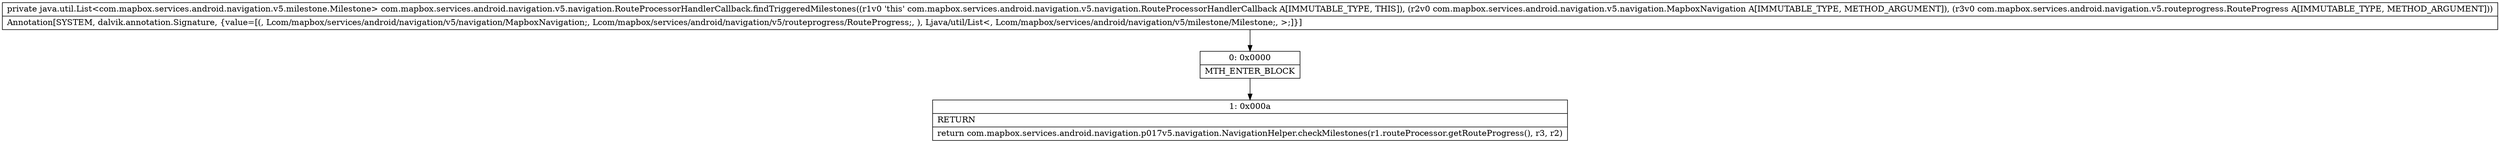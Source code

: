 digraph "CFG forcom.mapbox.services.android.navigation.v5.navigation.RouteProcessorHandlerCallback.findTriggeredMilestones(Lcom\/mapbox\/services\/android\/navigation\/v5\/navigation\/MapboxNavigation;Lcom\/mapbox\/services\/android\/navigation\/v5\/routeprogress\/RouteProgress;)Ljava\/util\/List;" {
Node_0 [shape=record,label="{0\:\ 0x0000|MTH_ENTER_BLOCK\l}"];
Node_1 [shape=record,label="{1\:\ 0x000a|RETURN\l|return com.mapbox.services.android.navigation.p017v5.navigation.NavigationHelper.checkMilestones(r1.routeProcessor.getRouteProgress(), r3, r2)\l}"];
MethodNode[shape=record,label="{private java.util.List\<com.mapbox.services.android.navigation.v5.milestone.Milestone\> com.mapbox.services.android.navigation.v5.navigation.RouteProcessorHandlerCallback.findTriggeredMilestones((r1v0 'this' com.mapbox.services.android.navigation.v5.navigation.RouteProcessorHandlerCallback A[IMMUTABLE_TYPE, THIS]), (r2v0 com.mapbox.services.android.navigation.v5.navigation.MapboxNavigation A[IMMUTABLE_TYPE, METHOD_ARGUMENT]), (r3v0 com.mapbox.services.android.navigation.v5.routeprogress.RouteProgress A[IMMUTABLE_TYPE, METHOD_ARGUMENT]))  | Annotation[SYSTEM, dalvik.annotation.Signature, \{value=[(, Lcom\/mapbox\/services\/android\/navigation\/v5\/navigation\/MapboxNavigation;, Lcom\/mapbox\/services\/android\/navigation\/v5\/routeprogress\/RouteProgress;, ), Ljava\/util\/List\<, Lcom\/mapbox\/services\/android\/navigation\/v5\/milestone\/Milestone;, \>;]\}]\l}"];
MethodNode -> Node_0;
Node_0 -> Node_1;
}

